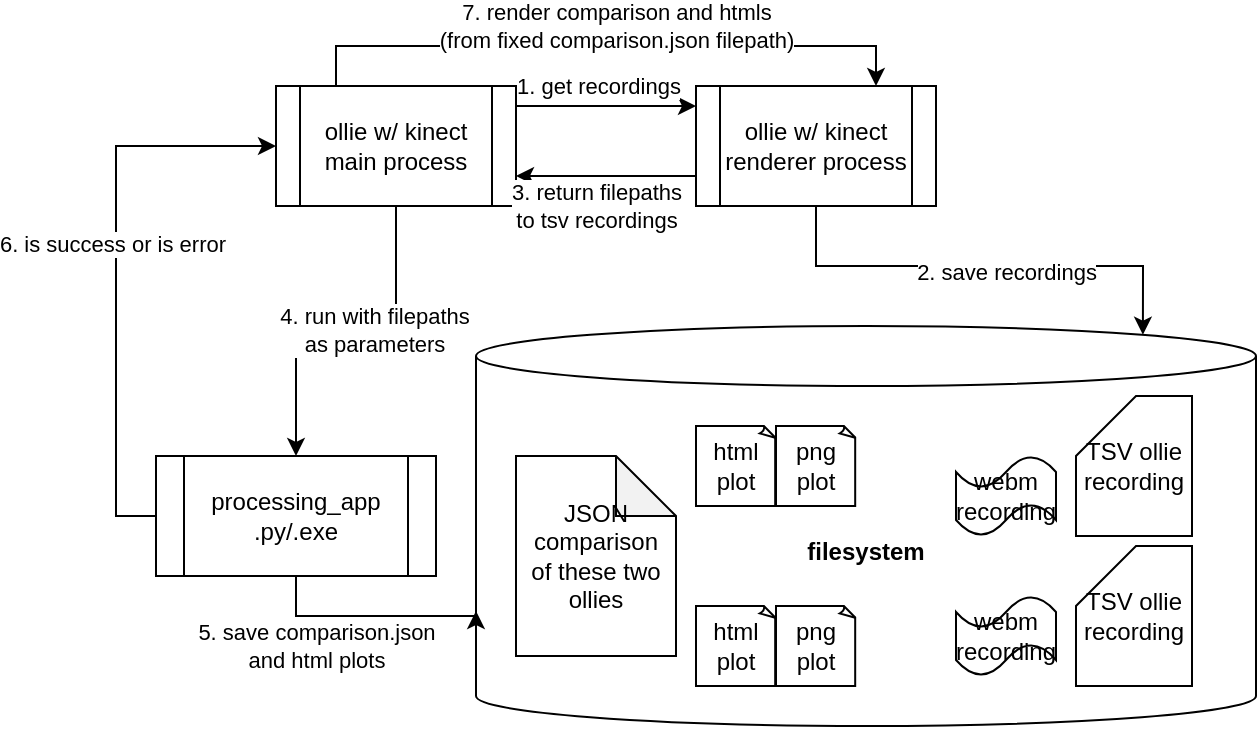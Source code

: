 <mxfile version="24.1.0" type="device">
  <diagram id="C5RBs43oDa-KdzZeNtuy" name="Page-1">
    <mxGraphModel dx="1290" dy="655" grid="1" gridSize="10" guides="1" tooltips="1" connect="1" arrows="1" fold="1" page="1" pageScale="1" pageWidth="827" pageHeight="1169" math="0" shadow="0">
      <root>
        <mxCell id="WIyWlLk6GJQsqaUBKTNV-0" />
        <mxCell id="WIyWlLk6GJQsqaUBKTNV-1" parent="WIyWlLk6GJQsqaUBKTNV-0" />
        <mxCell id="zyLFG_JOlrQk-XFl9pap-7" value="&lt;b&gt;filesystem&lt;/b&gt;" style="shape=cylinder3;whiteSpace=wrap;html=1;boundedLbl=1;backgroundOutline=1;size=15;" parent="WIyWlLk6GJQsqaUBKTNV-1" vertex="1">
          <mxGeometry x="420" y="200" width="390" height="200" as="geometry" />
        </mxCell>
        <mxCell id="zyLFG_JOlrQk-XFl9pap-1" value="TSV ollie recording" style="shape=card;whiteSpace=wrap;html=1;" parent="WIyWlLk6GJQsqaUBKTNV-1" vertex="1">
          <mxGeometry x="720" y="310" width="58" height="70" as="geometry" />
        </mxCell>
        <mxCell id="zyLFG_JOlrQk-XFl9pap-31" style="edgeStyle=orthogonalEdgeStyle;rounded=0;orthogonalLoop=1;jettySize=auto;html=1;exitX=0;exitY=0.5;exitDx=0;exitDy=0;entryX=0;entryY=0.5;entryDx=0;entryDy=0;" parent="WIyWlLk6GJQsqaUBKTNV-1" source="zyLFG_JOlrQk-XFl9pap-4" target="zyLFG_JOlrQk-XFl9pap-8" edge="1">
          <mxGeometry relative="1" as="geometry" />
        </mxCell>
        <mxCell id="zyLFG_JOlrQk-XFl9pap-32" value="6. is success or is error" style="edgeLabel;html=1;align=center;verticalAlign=middle;resizable=0;points=[];" parent="zyLFG_JOlrQk-XFl9pap-31" vertex="1" connectable="0">
          <mxGeometry x="0.099" y="2" relative="1" as="geometry">
            <mxPoint as="offset" />
          </mxGeometry>
        </mxCell>
        <mxCell id="zyLFG_JOlrQk-XFl9pap-4" value="processing_app&lt;br&gt;.py/.exe" style="shape=process;whiteSpace=wrap;html=1;backgroundOutline=1;" parent="WIyWlLk6GJQsqaUBKTNV-1" vertex="1">
          <mxGeometry x="260" y="265" width="140" height="60" as="geometry" />
        </mxCell>
        <mxCell id="zyLFG_JOlrQk-XFl9pap-5" value="JSON comparison&lt;br&gt;of these two ollies" style="shape=note;whiteSpace=wrap;html=1;backgroundOutline=1;darkOpacity=0.05;" parent="WIyWlLk6GJQsqaUBKTNV-1" vertex="1">
          <mxGeometry x="440" y="265" width="80" height="100" as="geometry" />
        </mxCell>
        <mxCell id="zyLFG_JOlrQk-XFl9pap-16" value="" style="edgeStyle=orthogonalEdgeStyle;rounded=0;orthogonalLoop=1;jettySize=auto;html=1;" parent="WIyWlLk6GJQsqaUBKTNV-1" source="zyLFG_JOlrQk-XFl9pap-8" target="zyLFG_JOlrQk-XFl9pap-14" edge="1">
          <mxGeometry relative="1" as="geometry">
            <Array as="points">
              <mxPoint x="490" y="90" />
              <mxPoint x="490" y="90" />
            </Array>
          </mxGeometry>
        </mxCell>
        <mxCell id="zyLFG_JOlrQk-XFl9pap-17" value="1. get recordings" style="edgeLabel;html=1;align=center;verticalAlign=middle;resizable=0;points=[];" parent="zyLFG_JOlrQk-XFl9pap-16" vertex="1" connectable="0">
          <mxGeometry x="-0.415" relative="1" as="geometry">
            <mxPoint x="14" y="-10" as="offset" />
          </mxGeometry>
        </mxCell>
        <mxCell id="zyLFG_JOlrQk-XFl9pap-26" style="edgeStyle=orthogonalEdgeStyle;rounded=0;orthogonalLoop=1;jettySize=auto;html=1;exitX=0.5;exitY=1;exitDx=0;exitDy=0;entryX=0.5;entryY=0;entryDx=0;entryDy=0;" parent="WIyWlLk6GJQsqaUBKTNV-1" source="zyLFG_JOlrQk-XFl9pap-8" target="zyLFG_JOlrQk-XFl9pap-4" edge="1">
          <mxGeometry relative="1" as="geometry" />
        </mxCell>
        <mxCell id="zyLFG_JOlrQk-XFl9pap-27" value="4. run with filepaths &lt;br&gt;as parameters" style="edgeLabel;html=1;align=center;verticalAlign=middle;resizable=0;points=[];" parent="zyLFG_JOlrQk-XFl9pap-26" vertex="1" connectable="0">
          <mxGeometry x="-0.159" y="-1" relative="1" as="geometry">
            <mxPoint as="offset" />
          </mxGeometry>
        </mxCell>
        <mxCell id="zyLFG_JOlrQk-XFl9pap-33" style="edgeStyle=orthogonalEdgeStyle;rounded=0;orthogonalLoop=1;jettySize=auto;html=1;exitX=0.25;exitY=0;exitDx=0;exitDy=0;entryX=0.75;entryY=0;entryDx=0;entryDy=0;" parent="WIyWlLk6GJQsqaUBKTNV-1" source="zyLFG_JOlrQk-XFl9pap-8" target="zyLFG_JOlrQk-XFl9pap-14" edge="1">
          <mxGeometry relative="1" as="geometry">
            <Array as="points">
              <mxPoint x="350" y="60" />
              <mxPoint x="620" y="60" />
            </Array>
          </mxGeometry>
        </mxCell>
        <mxCell id="zyLFG_JOlrQk-XFl9pap-34" value="7. render comparison and htmls &lt;br&gt;(from fixed comparison.json filepath)" style="edgeLabel;html=1;align=center;verticalAlign=middle;resizable=0;points=[];" parent="zyLFG_JOlrQk-XFl9pap-33" vertex="1" connectable="0">
          <mxGeometry x="0.234" y="-2" relative="1" as="geometry">
            <mxPoint x="-32" y="-12" as="offset" />
          </mxGeometry>
        </mxCell>
        <mxCell id="zyLFG_JOlrQk-XFl9pap-8" value="ollie w/ kinect&lt;br&gt;main process" style="shape=process;whiteSpace=wrap;html=1;backgroundOutline=1;" parent="WIyWlLk6GJQsqaUBKTNV-1" vertex="1">
          <mxGeometry x="320" y="80" width="120" height="60" as="geometry" />
        </mxCell>
        <mxCell id="zyLFG_JOlrQk-XFl9pap-10" value="TSV ollie recording" style="shape=card;whiteSpace=wrap;html=1;" parent="WIyWlLk6GJQsqaUBKTNV-1" vertex="1">
          <mxGeometry x="720" y="235" width="58" height="70" as="geometry" />
        </mxCell>
        <mxCell id="zyLFG_JOlrQk-XFl9pap-11" value="png plot" style="whiteSpace=wrap;html=1;shape=mxgraph.basic.document" parent="WIyWlLk6GJQsqaUBKTNV-1" vertex="1">
          <mxGeometry x="570" y="340" width="40" height="40" as="geometry" />
        </mxCell>
        <mxCell id="zyLFG_JOlrQk-XFl9pap-13" value="html plot" style="whiteSpace=wrap;html=1;shape=mxgraph.basic.document" parent="WIyWlLk6GJQsqaUBKTNV-1" vertex="1">
          <mxGeometry x="530" y="340" width="40" height="40" as="geometry" />
        </mxCell>
        <mxCell id="zyLFG_JOlrQk-XFl9pap-23" style="edgeStyle=orthogonalEdgeStyle;rounded=0;orthogonalLoop=1;jettySize=auto;html=1;exitX=0;exitY=0.75;exitDx=0;exitDy=0;entryX=1;entryY=0.75;entryDx=0;entryDy=0;" parent="WIyWlLk6GJQsqaUBKTNV-1" source="zyLFG_JOlrQk-XFl9pap-14" target="zyLFG_JOlrQk-XFl9pap-8" edge="1">
          <mxGeometry relative="1" as="geometry" />
        </mxCell>
        <mxCell id="zyLFG_JOlrQk-XFl9pap-24" value="3. return filepaths &lt;br&gt;to tsv recordings" style="edgeLabel;html=1;align=center;verticalAlign=middle;resizable=0;points=[];" parent="zyLFG_JOlrQk-XFl9pap-23" vertex="1" connectable="0">
          <mxGeometry x="0.158" y="-1" relative="1" as="geometry">
            <mxPoint x="2" y="16" as="offset" />
          </mxGeometry>
        </mxCell>
        <mxCell id="zyLFG_JOlrQk-XFl9pap-14" value="ollie w/ kinect&lt;br&gt;renderer process" style="shape=process;whiteSpace=wrap;html=1;backgroundOutline=1;" parent="WIyWlLk6GJQsqaUBKTNV-1" vertex="1">
          <mxGeometry x="530" y="80" width="120" height="60" as="geometry" />
        </mxCell>
        <mxCell id="zyLFG_JOlrQk-XFl9pap-18" value="webm recording" style="shape=tape;whiteSpace=wrap;html=1;" parent="WIyWlLk6GJQsqaUBKTNV-1" vertex="1">
          <mxGeometry x="660" y="265" width="50" height="40" as="geometry" />
        </mxCell>
        <mxCell id="zyLFG_JOlrQk-XFl9pap-19" value="webm recording" style="shape=tape;whiteSpace=wrap;html=1;" parent="WIyWlLk6GJQsqaUBKTNV-1" vertex="1">
          <mxGeometry x="660" y="335" width="50" height="40" as="geometry" />
        </mxCell>
        <mxCell id="zyLFG_JOlrQk-XFl9pap-21" style="edgeStyle=orthogonalEdgeStyle;rounded=0;orthogonalLoop=1;jettySize=auto;html=1;exitX=0.5;exitY=1;exitDx=0;exitDy=0;entryX=0.855;entryY=0;entryDx=0;entryDy=4.35;entryPerimeter=0;" parent="WIyWlLk6GJQsqaUBKTNV-1" source="zyLFG_JOlrQk-XFl9pap-14" target="zyLFG_JOlrQk-XFl9pap-7" edge="1">
          <mxGeometry relative="1" as="geometry" />
        </mxCell>
        <mxCell id="zyLFG_JOlrQk-XFl9pap-22" value="2. save recordings" style="edgeLabel;html=1;align=center;verticalAlign=middle;resizable=0;points=[];" parent="zyLFG_JOlrQk-XFl9pap-21" vertex="1" connectable="0">
          <mxGeometry x="0.099" y="-3" relative="1" as="geometry">
            <mxPoint as="offset" />
          </mxGeometry>
        </mxCell>
        <mxCell id="zyLFG_JOlrQk-XFl9pap-29" style="edgeStyle=orthogonalEdgeStyle;rounded=0;orthogonalLoop=1;jettySize=auto;html=1;exitX=0.5;exitY=1;exitDx=0;exitDy=0;entryX=0;entryY=0;entryDx=0;entryDy=142.5;entryPerimeter=0;" parent="WIyWlLk6GJQsqaUBKTNV-1" source="zyLFG_JOlrQk-XFl9pap-4" target="zyLFG_JOlrQk-XFl9pap-7" edge="1">
          <mxGeometry relative="1" as="geometry" />
        </mxCell>
        <mxCell id="zyLFG_JOlrQk-XFl9pap-30" value="5. save comparison.json &lt;br&gt;and html plots" style="edgeLabel;html=1;align=center;verticalAlign=middle;resizable=0;points=[];" parent="zyLFG_JOlrQk-XFl9pap-29" vertex="1" connectable="0">
          <mxGeometry x="0.447" y="-2" relative="1" as="geometry">
            <mxPoint x="-52" y="13" as="offset" />
          </mxGeometry>
        </mxCell>
        <mxCell id="_EcduAbEQB1p62RQrowE-0" value="html plot" style="whiteSpace=wrap;html=1;shape=mxgraph.basic.document" vertex="1" parent="WIyWlLk6GJQsqaUBKTNV-1">
          <mxGeometry x="530" y="250" width="40" height="40" as="geometry" />
        </mxCell>
        <mxCell id="_EcduAbEQB1p62RQrowE-1" value="png plot" style="whiteSpace=wrap;html=1;shape=mxgraph.basic.document" vertex="1" parent="WIyWlLk6GJQsqaUBKTNV-1">
          <mxGeometry x="570" y="250" width="40" height="40" as="geometry" />
        </mxCell>
      </root>
    </mxGraphModel>
  </diagram>
</mxfile>

